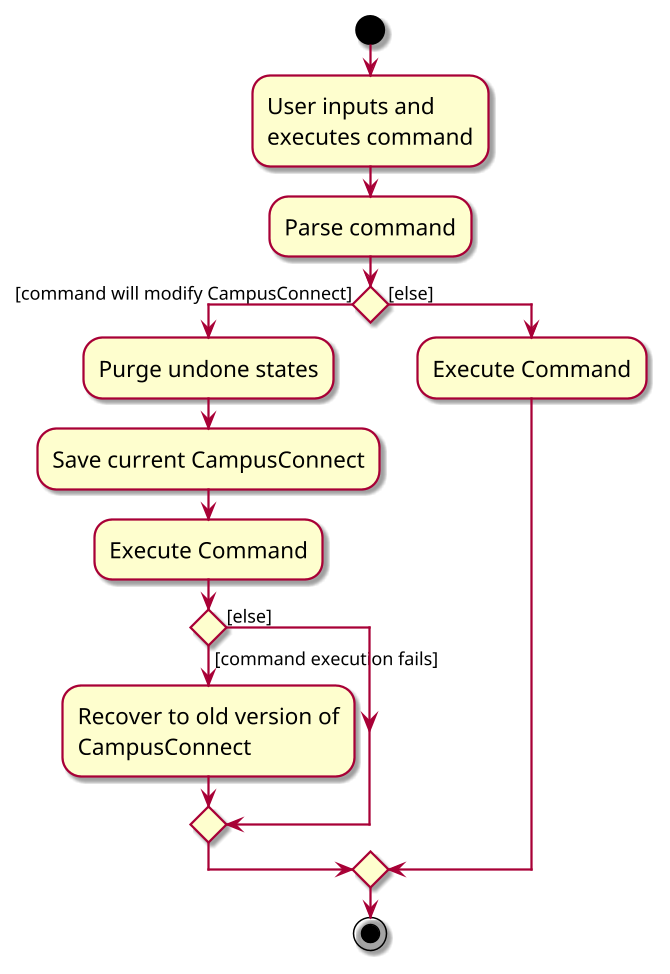 @startuml
scale 1.5
skin rose
skinparam ActivityFontSize 15
skinparam ArrowFontSize 12
start
:User inputs and
executes command;
:Parse command;

'Since the beta syntax does not support placing the condition outside the
'diamond we place it as the true branch instead.
if () then ([command will modify CampusConnect])
    :Purge undone states;
    :Save current CampusConnect;
    :Execute Command;
    if () then ([command execution fails])
    :Recover to old version of
    CampusConnect;
    else ([else])
    endif
else ([else])
:Execute Command;
endif
stop
@enduml
